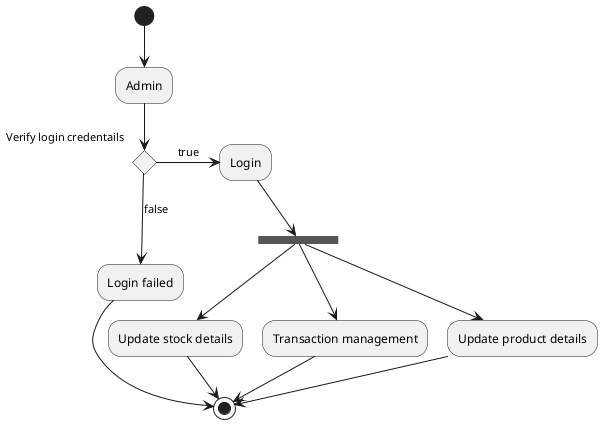 @startuml
(*) --> "Admin"

if "Verify login credentails" then
  -->[false] "Login failed"
  -right-> (*)
else
  ->[true] "Login"
    -->===B1===
    --> "Update product details"
    --> (*)
    ===B1===--> "Update stock details"
    --> (*)
    ===B1===--> "Transaction management"
    --> (*)
endif

@enduml
